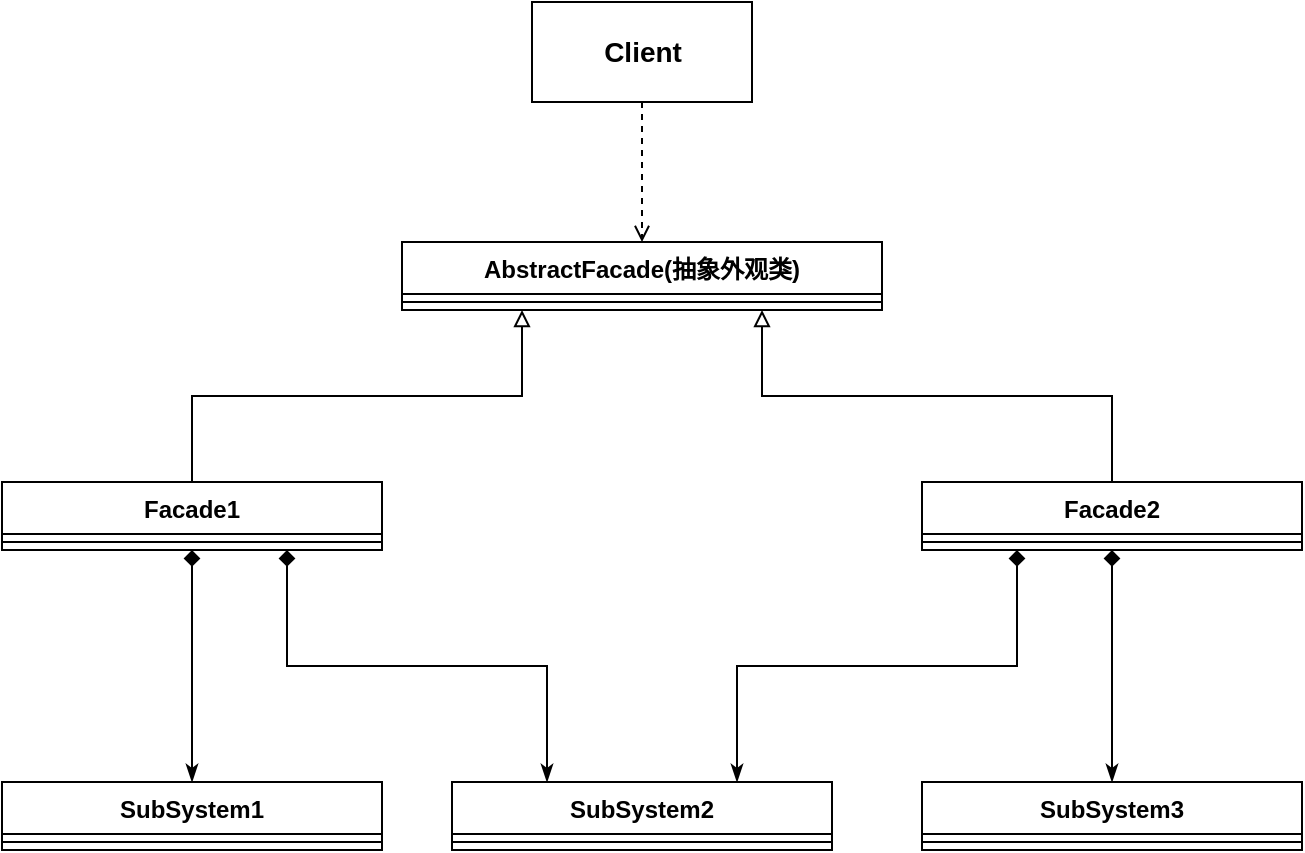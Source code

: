 <mxfile version="15.2.7" type="device"><diagram id="smCX2Zc81_4PjQvoZNdC" name="第 1 页"><mxGraphModel dx="1422" dy="822" grid="1" gridSize="10" guides="1" tooltips="1" connect="1" arrows="1" fold="1" page="1" pageScale="1" pageWidth="827" pageHeight="1169" math="0" shadow="0"><root><mxCell id="0"/><mxCell id="1" parent="0"/><mxCell id="WShFbttjfwQpIDFkgcgi-2" value="AbstractFacade(抽象外观类)" style="swimlane;fontStyle=1;align=center;verticalAlign=top;childLayout=stackLayout;horizontal=1;startSize=26;horizontalStack=0;resizeParent=1;resizeParentMax=0;resizeLast=0;collapsible=1;marginBottom=0;" vertex="1" parent="1"><mxGeometry x="420" y="220" width="240" height="34" as="geometry"/></mxCell><mxCell id="WShFbttjfwQpIDFkgcgi-4" value="" style="line;strokeWidth=1;fillColor=none;align=left;verticalAlign=middle;spacingTop=-1;spacingLeft=3;spacingRight=3;rotatable=0;labelPosition=right;points=[];portConstraint=eastwest;" vertex="1" parent="WShFbttjfwQpIDFkgcgi-2"><mxGeometry y="26" width="240" height="8" as="geometry"/></mxCell><mxCell id="WShFbttjfwQpIDFkgcgi-10" style="edgeStyle=orthogonalEdgeStyle;rounded=0;orthogonalLoop=1;jettySize=auto;html=1;exitX=0.5;exitY=0;exitDx=0;exitDy=0;entryX=0.25;entryY=1;entryDx=0;entryDy=0;endArrow=block;endFill=0;" edge="1" parent="1" source="WShFbttjfwQpIDFkgcgi-6" target="WShFbttjfwQpIDFkgcgi-2"><mxGeometry relative="1" as="geometry"/></mxCell><mxCell id="WShFbttjfwQpIDFkgcgi-20" style="edgeStyle=orthogonalEdgeStyle;rounded=0;orthogonalLoop=1;jettySize=auto;html=1;exitX=0.5;exitY=1;exitDx=0;exitDy=0;entryX=0.5;entryY=0;entryDx=0;entryDy=0;startArrow=diamond;startFill=1;endArrow=classicThin;endFill=1;" edge="1" parent="1" source="WShFbttjfwQpIDFkgcgi-6" target="WShFbttjfwQpIDFkgcgi-12"><mxGeometry relative="1" as="geometry"/></mxCell><mxCell id="WShFbttjfwQpIDFkgcgi-21" style="edgeStyle=orthogonalEdgeStyle;rounded=0;orthogonalLoop=1;jettySize=auto;html=1;exitX=0.75;exitY=1;exitDx=0;exitDy=0;entryX=0.25;entryY=0;entryDx=0;entryDy=0;startArrow=diamond;startFill=1;endArrow=classicThin;endFill=1;" edge="1" parent="1" source="WShFbttjfwQpIDFkgcgi-6" target="WShFbttjfwQpIDFkgcgi-14"><mxGeometry relative="1" as="geometry"/></mxCell><mxCell id="WShFbttjfwQpIDFkgcgi-6" value="Facade1" style="swimlane;fontStyle=1;align=center;verticalAlign=top;childLayout=stackLayout;horizontal=1;startSize=26;horizontalStack=0;resizeParent=1;resizeParentMax=0;resizeLast=0;collapsible=1;marginBottom=0;" vertex="1" parent="1"><mxGeometry x="220" y="340" width="190" height="34" as="geometry"/></mxCell><mxCell id="WShFbttjfwQpIDFkgcgi-7" value="" style="line;strokeWidth=1;fillColor=none;align=left;verticalAlign=middle;spacingTop=-1;spacingLeft=3;spacingRight=3;rotatable=0;labelPosition=right;points=[];portConstraint=eastwest;" vertex="1" parent="WShFbttjfwQpIDFkgcgi-6"><mxGeometry y="26" width="190" height="8" as="geometry"/></mxCell><mxCell id="WShFbttjfwQpIDFkgcgi-11" style="edgeStyle=orthogonalEdgeStyle;rounded=0;orthogonalLoop=1;jettySize=auto;html=1;exitX=0.5;exitY=0;exitDx=0;exitDy=0;entryX=0.75;entryY=1;entryDx=0;entryDy=0;endArrow=block;endFill=0;" edge="1" parent="1" source="WShFbttjfwQpIDFkgcgi-8" target="WShFbttjfwQpIDFkgcgi-2"><mxGeometry relative="1" as="geometry"/></mxCell><mxCell id="WShFbttjfwQpIDFkgcgi-22" style="edgeStyle=orthogonalEdgeStyle;rounded=0;orthogonalLoop=1;jettySize=auto;html=1;exitX=0.25;exitY=1;exitDx=0;exitDy=0;entryX=0.75;entryY=0;entryDx=0;entryDy=0;startArrow=diamond;startFill=1;endArrow=classicThin;endFill=1;" edge="1" parent="1" source="WShFbttjfwQpIDFkgcgi-8" target="WShFbttjfwQpIDFkgcgi-14"><mxGeometry relative="1" as="geometry"/></mxCell><mxCell id="WShFbttjfwQpIDFkgcgi-23" style="edgeStyle=orthogonalEdgeStyle;rounded=0;orthogonalLoop=1;jettySize=auto;html=1;exitX=0.5;exitY=1;exitDx=0;exitDy=0;entryX=0.5;entryY=0;entryDx=0;entryDy=0;startArrow=diamond;startFill=1;endArrow=classicThin;endFill=1;" edge="1" parent="1" source="WShFbttjfwQpIDFkgcgi-8" target="WShFbttjfwQpIDFkgcgi-16"><mxGeometry relative="1" as="geometry"/></mxCell><mxCell id="WShFbttjfwQpIDFkgcgi-8" value="Facade2" style="swimlane;fontStyle=1;align=center;verticalAlign=top;childLayout=stackLayout;horizontal=1;startSize=26;horizontalStack=0;resizeParent=1;resizeParentMax=0;resizeLast=0;collapsible=1;marginBottom=0;" vertex="1" parent="1"><mxGeometry x="680" y="340" width="190" height="34" as="geometry"/></mxCell><mxCell id="WShFbttjfwQpIDFkgcgi-9" value="" style="line;strokeWidth=1;fillColor=none;align=left;verticalAlign=middle;spacingTop=-1;spacingLeft=3;spacingRight=3;rotatable=0;labelPosition=right;points=[];portConstraint=eastwest;" vertex="1" parent="WShFbttjfwQpIDFkgcgi-8"><mxGeometry y="26" width="190" height="8" as="geometry"/></mxCell><mxCell id="WShFbttjfwQpIDFkgcgi-12" value="SubSystem1" style="swimlane;fontStyle=1;align=center;verticalAlign=top;childLayout=stackLayout;horizontal=1;startSize=26;horizontalStack=0;resizeParent=1;resizeParentMax=0;resizeLast=0;collapsible=1;marginBottom=0;" vertex="1" parent="1"><mxGeometry x="220" y="490" width="190" height="34" as="geometry"/></mxCell><mxCell id="WShFbttjfwQpIDFkgcgi-13" value="" style="line;strokeWidth=1;fillColor=none;align=left;verticalAlign=middle;spacingTop=-1;spacingLeft=3;spacingRight=3;rotatable=0;labelPosition=right;points=[];portConstraint=eastwest;" vertex="1" parent="WShFbttjfwQpIDFkgcgi-12"><mxGeometry y="26" width="190" height="8" as="geometry"/></mxCell><mxCell id="WShFbttjfwQpIDFkgcgi-14" value="SubSystem2" style="swimlane;fontStyle=1;align=center;verticalAlign=top;childLayout=stackLayout;horizontal=1;startSize=26;horizontalStack=0;resizeParent=1;resizeParentMax=0;resizeLast=0;collapsible=1;marginBottom=0;" vertex="1" parent="1"><mxGeometry x="445" y="490" width="190" height="34" as="geometry"/></mxCell><mxCell id="WShFbttjfwQpIDFkgcgi-15" value="" style="line;strokeWidth=1;fillColor=none;align=left;verticalAlign=middle;spacingTop=-1;spacingLeft=3;spacingRight=3;rotatable=0;labelPosition=right;points=[];portConstraint=eastwest;" vertex="1" parent="WShFbttjfwQpIDFkgcgi-14"><mxGeometry y="26" width="190" height="8" as="geometry"/></mxCell><mxCell id="WShFbttjfwQpIDFkgcgi-16" value="SubSystem3" style="swimlane;fontStyle=1;align=center;verticalAlign=top;childLayout=stackLayout;horizontal=1;startSize=26;horizontalStack=0;resizeParent=1;resizeParentMax=0;resizeLast=0;collapsible=1;marginBottom=0;" vertex="1" parent="1"><mxGeometry x="680" y="490" width="190" height="34" as="geometry"/></mxCell><mxCell id="WShFbttjfwQpIDFkgcgi-17" value="" style="line;strokeWidth=1;fillColor=none;align=left;verticalAlign=middle;spacingTop=-1;spacingLeft=3;spacingRight=3;rotatable=0;labelPosition=right;points=[];portConstraint=eastwest;" vertex="1" parent="WShFbttjfwQpIDFkgcgi-16"><mxGeometry y="26" width="190" height="8" as="geometry"/></mxCell><mxCell id="WShFbttjfwQpIDFkgcgi-25" style="edgeStyle=orthogonalEdgeStyle;rounded=0;orthogonalLoop=1;jettySize=auto;html=1;exitX=0.5;exitY=1;exitDx=0;exitDy=0;startArrow=none;startFill=0;endArrow=open;endFill=0;dashed=1;" edge="1" parent="1" source="WShFbttjfwQpIDFkgcgi-24" target="WShFbttjfwQpIDFkgcgi-2"><mxGeometry relative="1" as="geometry"/></mxCell><mxCell id="WShFbttjfwQpIDFkgcgi-24" value="&lt;b&gt;&lt;font style=&quot;font-size: 14px&quot;&gt;Client&lt;/font&gt;&lt;/b&gt;" style="html=1;" vertex="1" parent="1"><mxGeometry x="485" y="100" width="110" height="50" as="geometry"/></mxCell></root></mxGraphModel></diagram></mxfile>